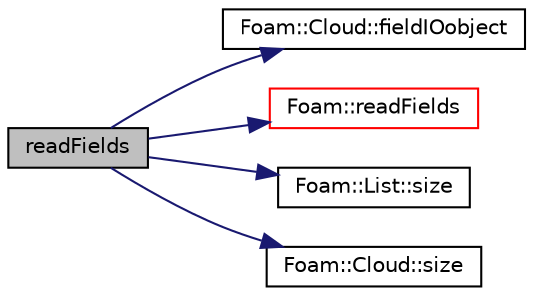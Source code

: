 digraph "readFields"
{
  bgcolor="transparent";
  edge [fontname="Helvetica",fontsize="10",labelfontname="Helvetica",labelfontsize="10"];
  node [fontname="Helvetica",fontsize="10",shape=record];
  rankdir="LR";
  Node249 [label="readFields",height=0.2,width=0.4,color="black", fillcolor="grey75", style="filled", fontcolor="black"];
  Node249 -> Node250 [color="midnightblue",fontsize="10",style="solid",fontname="Helvetica"];
  Node250 [label="Foam::Cloud::fieldIOobject",height=0.2,width=0.4,color="black",URL="$a24697.html#a96931e0eb11f9d9cd97e964e030a2c34",tooltip="Helper to construct IOobject for field and current time. "];
  Node249 -> Node251 [color="midnightblue",fontsize="10",style="solid",fontname="Helvetica"];
  Node251 [label="Foam::readFields",height=0.2,width=0.4,color="red",URL="$a21851.html#ad934a96462b4c649c50ca216fb8c8e45",tooltip="Read the selected GeometricFields of the specified type. "];
  Node249 -> Node351 [color="midnightblue",fontsize="10",style="solid",fontname="Helvetica"];
  Node351 [label="Foam::List::size",height=0.2,width=0.4,color="black",URL="$a26833.html#a8a5f6fa29bd4b500caf186f60245b384",tooltip="Override size to be inconsistent with allocated storage. "];
  Node249 -> Node561 [color="midnightblue",fontsize="10",style="solid",fontname="Helvetica"];
  Node561 [label="Foam::Cloud::size",height=0.2,width=0.4,color="black",URL="$a24697.html#a9facbf0a118d395c89884e45a5ca4e4b"];
}
